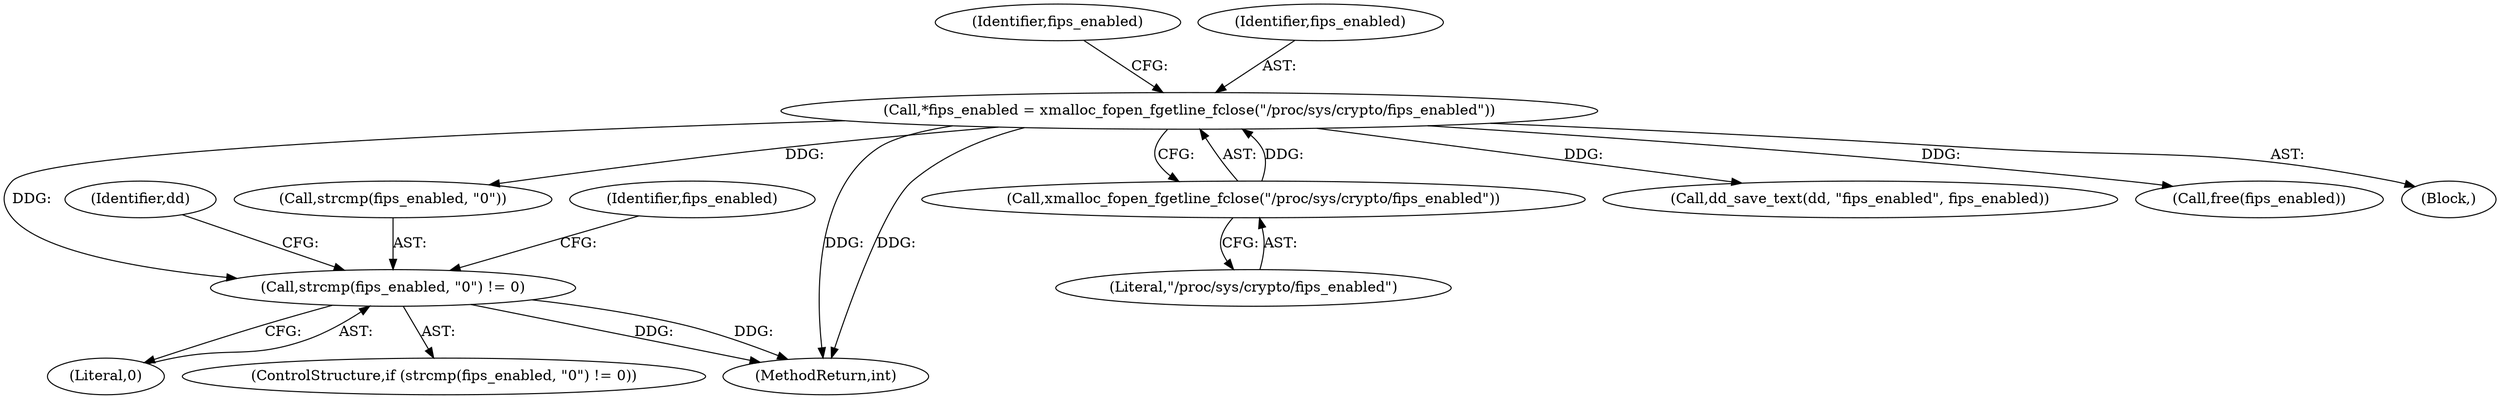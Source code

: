 digraph "0_abrt_80408e9e24a1c10f85fd969e1853e0f192157f92_0@API" {
"1000832" [label="(Call,strcmp(fips_enabled, \"0\") != 0)"];
"1000824" [label="(Call,*fips_enabled = xmalloc_fopen_fgetline_fclose(\"/proc/sys/crypto/fips_enabled\"))"];
"1000826" [label="(Call,xmalloc_fopen_fgetline_fclose(\"/proc/sys/crypto/fips_enabled\"))"];
"1000837" [label="(Call,dd_save_text(dd, \"fips_enabled\", fips_enabled))"];
"1000841" [label="(Call,free(fips_enabled))"];
"1000829" [label="(Identifier,fips_enabled)"];
"1000836" [label="(Literal,0)"];
"1000825" [label="(Identifier,fips_enabled)"];
"1000838" [label="(Identifier,dd)"];
"1000833" [label="(Call,strcmp(fips_enabled, \"0\"))"];
"1000842" [label="(Identifier,fips_enabled)"];
"1000824" [label="(Call,*fips_enabled = xmalloc_fopen_fgetline_fclose(\"/proc/sys/crypto/fips_enabled\"))"];
"1000832" [label="(Call,strcmp(fips_enabled, \"0\") != 0)"];
"1000831" [label="(ControlStructure,if (strcmp(fips_enabled, \"0\") != 0))"];
"1001168" [label="(MethodReturn,int)"];
"1000623" [label="(Block,)"];
"1000827" [label="(Literal,\"/proc/sys/crypto/fips_enabled\")"];
"1000826" [label="(Call,xmalloc_fopen_fgetline_fclose(\"/proc/sys/crypto/fips_enabled\"))"];
"1000832" -> "1000831"  [label="AST: "];
"1000832" -> "1000836"  [label="CFG: "];
"1000833" -> "1000832"  [label="AST: "];
"1000836" -> "1000832"  [label="AST: "];
"1000838" -> "1000832"  [label="CFG: "];
"1000842" -> "1000832"  [label="CFG: "];
"1000832" -> "1001168"  [label="DDG: "];
"1000832" -> "1001168"  [label="DDG: "];
"1000824" -> "1000832"  [label="DDG: "];
"1000824" -> "1000623"  [label="AST: "];
"1000824" -> "1000826"  [label="CFG: "];
"1000825" -> "1000824"  [label="AST: "];
"1000826" -> "1000824"  [label="AST: "];
"1000829" -> "1000824"  [label="CFG: "];
"1000824" -> "1001168"  [label="DDG: "];
"1000824" -> "1001168"  [label="DDG: "];
"1000826" -> "1000824"  [label="DDG: "];
"1000824" -> "1000833"  [label="DDG: "];
"1000824" -> "1000837"  [label="DDG: "];
"1000824" -> "1000841"  [label="DDG: "];
"1000826" -> "1000827"  [label="CFG: "];
"1000827" -> "1000826"  [label="AST: "];
}
